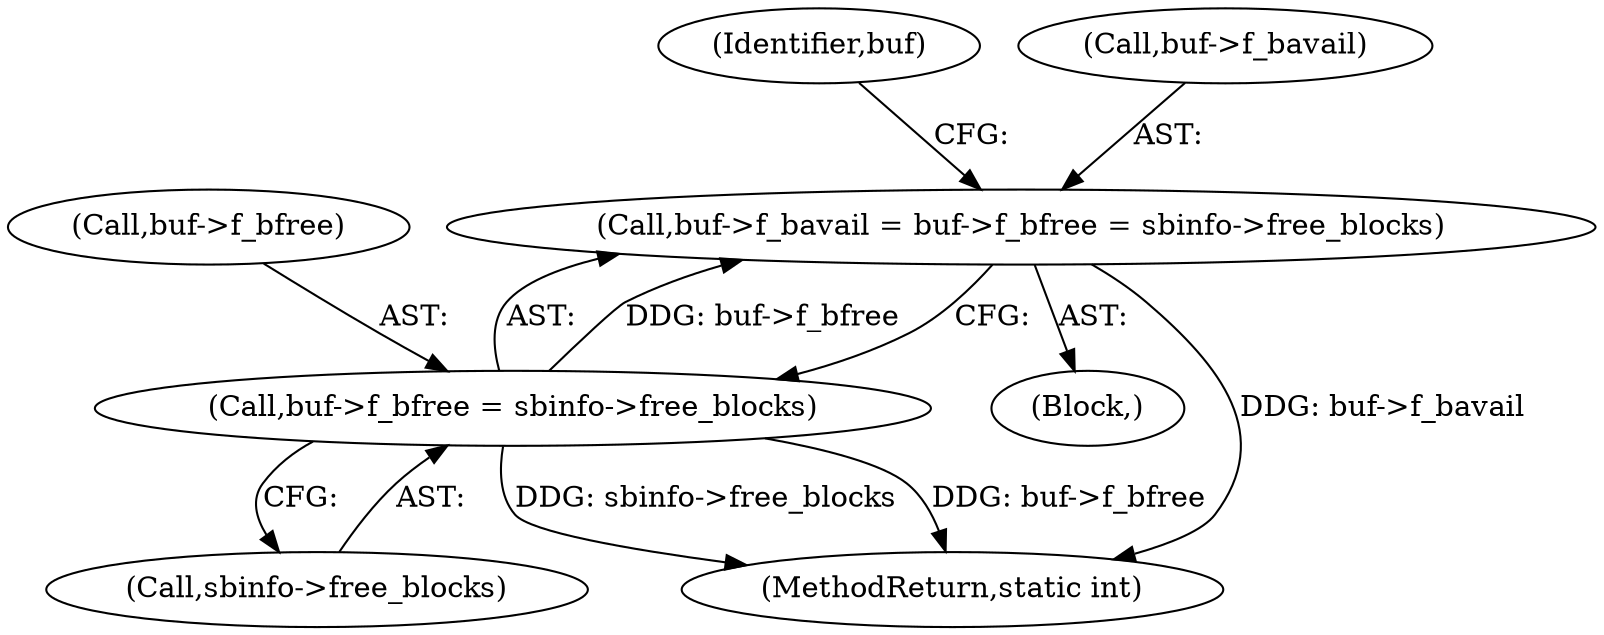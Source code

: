 digraph "1_linux_90481622d75715bfcb68501280a917dbfe516029_3@API" {
"1000152" [label="(Call,buf->f_bavail = buf->f_bfree = sbinfo->free_blocks)"];
"1000156" [label="(Call,buf->f_bfree = sbinfo->free_blocks)"];
"1000165" [label="(Identifier,buf)"];
"1000157" [label="(Call,buf->f_bfree)"];
"1000144" [label="(Block,)"];
"1000189" [label="(MethodReturn,static int)"];
"1000152" [label="(Call,buf->f_bavail = buf->f_bfree = sbinfo->free_blocks)"];
"1000156" [label="(Call,buf->f_bfree = sbinfo->free_blocks)"];
"1000160" [label="(Call,sbinfo->free_blocks)"];
"1000153" [label="(Call,buf->f_bavail)"];
"1000152" -> "1000144"  [label="AST: "];
"1000152" -> "1000156"  [label="CFG: "];
"1000153" -> "1000152"  [label="AST: "];
"1000156" -> "1000152"  [label="AST: "];
"1000165" -> "1000152"  [label="CFG: "];
"1000152" -> "1000189"  [label="DDG: buf->f_bavail"];
"1000156" -> "1000152"  [label="DDG: buf->f_bfree"];
"1000156" -> "1000160"  [label="CFG: "];
"1000157" -> "1000156"  [label="AST: "];
"1000160" -> "1000156"  [label="AST: "];
"1000156" -> "1000189"  [label="DDG: buf->f_bfree"];
"1000156" -> "1000189"  [label="DDG: sbinfo->free_blocks"];
}
